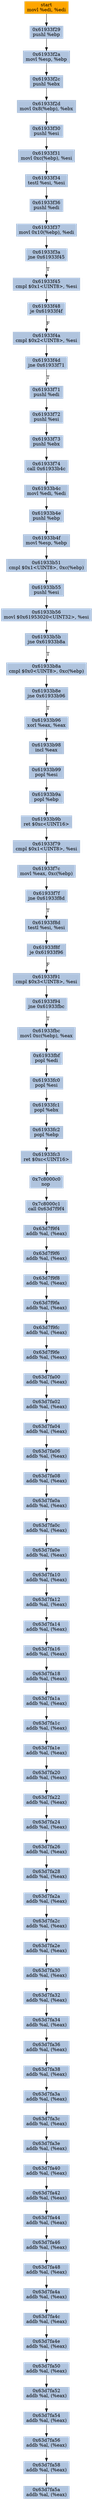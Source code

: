 digraph G {
node[shape=rectangle,style=filled,fillcolor=lightsteelblue,color=lightsteelblue]
bgcolor="transparent"
a0x61933f27movl_edi_edi[label="start\nmovl %edi, %edi",color="lightgrey",fillcolor="orange"];
a0x61933f29pushl_ebp[label="0x61933f29\npushl %ebp"];
a0x61933f2amovl_esp_ebp[label="0x61933f2a\nmovl %esp, %ebp"];
a0x61933f2cpushl_ebx[label="0x61933f2c\npushl %ebx"];
a0x61933f2dmovl_0x8ebp__ebx[label="0x61933f2d\nmovl 0x8(%ebp), %ebx"];
a0x61933f30pushl_esi[label="0x61933f30\npushl %esi"];
a0x61933f31movl_0xcebp__esi[label="0x61933f31\nmovl 0xc(%ebp), %esi"];
a0x61933f34testl_esi_esi[label="0x61933f34\ntestl %esi, %esi"];
a0x61933f36pushl_edi[label="0x61933f36\npushl %edi"];
a0x61933f37movl_0x10ebp__edi[label="0x61933f37\nmovl 0x10(%ebp), %edi"];
a0x61933f3ajne_0x61933f45[label="0x61933f3a\njne 0x61933f45"];
a0x61933f45cmpl_0x1UINT8_esi[label="0x61933f45\ncmpl $0x1<UINT8>, %esi"];
a0x61933f48je_0x61933f4f[label="0x61933f48\nje 0x61933f4f"];
a0x61933f4acmpl_0x2UINT8_esi[label="0x61933f4a\ncmpl $0x2<UINT8>, %esi"];
a0x61933f4djne_0x61933f71[label="0x61933f4d\njne 0x61933f71"];
a0x61933f71pushl_edi[label="0x61933f71\npushl %edi"];
a0x61933f72pushl_esi[label="0x61933f72\npushl %esi"];
a0x61933f73pushl_ebx[label="0x61933f73\npushl %ebx"];
a0x61933f74call_0x61933b4c[label="0x61933f74\ncall 0x61933b4c"];
a0x61933b4cmovl_edi_edi[label="0x61933b4c\nmovl %edi, %edi"];
a0x61933b4epushl_ebp[label="0x61933b4e\npushl %ebp"];
a0x61933b4fmovl_esp_ebp[label="0x61933b4f\nmovl %esp, %ebp"];
a0x61933b51cmpl_0x1UINT8_0xcebp_[label="0x61933b51\ncmpl $0x1<UINT8>, 0xc(%ebp)"];
a0x61933b55pushl_esi[label="0x61933b55\npushl %esi"];
a0x61933b56movl_0x61953020UINT32_esi[label="0x61933b56\nmovl $0x61953020<UINT32>, %esi"];
a0x61933b5bjne_0x61933b8a[label="0x61933b5b\njne 0x61933b8a"];
a0x61933b8acmpl_0x0UINT8_0xcebp_[label="0x61933b8a\ncmpl $0x0<UINT8>, 0xc(%ebp)"];
a0x61933b8ejne_0x61933b96[label="0x61933b8e\njne 0x61933b96"];
a0x61933b96xorl_eax_eax[label="0x61933b96\nxorl %eax, %eax"];
a0x61933b98incl_eax[label="0x61933b98\nincl %eax"];
a0x61933b99popl_esi[label="0x61933b99\npopl %esi"];
a0x61933b9apopl_ebp[label="0x61933b9a\npopl %ebp"];
a0x61933b9bret_0xcUINT16[label="0x61933b9b\nret $0xc<UINT16>"];
a0x61933f79cmpl_0x1UINT8_esi[label="0x61933f79\ncmpl $0x1<UINT8>, %esi"];
a0x61933f7cmovl_eax_0xcebp_[label="0x61933f7c\nmovl %eax, 0xc(%ebp)"];
a0x61933f7fjne_0x61933f8d[label="0x61933f7f\njne 0x61933f8d"];
a0x61933f8dtestl_esi_esi[label="0x61933f8d\ntestl %esi, %esi"];
a0x61933f8fje_0x61933f96[label="0x61933f8f\nje 0x61933f96"];
a0x61933f91cmpl_0x3UINT8_esi[label="0x61933f91\ncmpl $0x3<UINT8>, %esi"];
a0x61933f94jne_0x61933fbc[label="0x61933f94\njne 0x61933fbc"];
a0x61933fbcmovl_0xcebp__eax[label="0x61933fbc\nmovl 0xc(%ebp), %eax"];
a0x61933fbfpopl_edi[label="0x61933fbf\npopl %edi"];
a0x61933fc0popl_esi[label="0x61933fc0\npopl %esi"];
a0x61933fc1popl_ebx[label="0x61933fc1\npopl %ebx"];
a0x61933fc2popl_ebp[label="0x61933fc2\npopl %ebp"];
a0x61933fc3ret_0xcUINT16[label="0x61933fc3\nret $0xc<UINT16>"];
a0x7c8000c0nop_[label="0x7c8000c0\nnop "];
a0x7c8000c1call_0x63d7f9f4[label="0x7c8000c1\ncall 0x63d7f9f4"];
a0x63d7f9f4addb_al_eax_[label="0x63d7f9f4\naddb %al, (%eax)"];
a0x63d7f9f6addb_al_eax_[label="0x63d7f9f6\naddb %al, (%eax)"];
a0x63d7f9f8addb_al_eax_[label="0x63d7f9f8\naddb %al, (%eax)"];
a0x63d7f9faaddb_al_eax_[label="0x63d7f9fa\naddb %al, (%eax)"];
a0x63d7f9fcaddb_al_eax_[label="0x63d7f9fc\naddb %al, (%eax)"];
a0x63d7f9feaddb_al_eax_[label="0x63d7f9fe\naddb %al, (%eax)"];
a0x63d7fa00addb_al_eax_[label="0x63d7fa00\naddb %al, (%eax)"];
a0x63d7fa02addb_al_eax_[label="0x63d7fa02\naddb %al, (%eax)"];
a0x63d7fa04addb_al_eax_[label="0x63d7fa04\naddb %al, (%eax)"];
a0x63d7fa06addb_al_eax_[label="0x63d7fa06\naddb %al, (%eax)"];
a0x63d7fa08addb_al_eax_[label="0x63d7fa08\naddb %al, (%eax)"];
a0x63d7fa0aaddb_al_eax_[label="0x63d7fa0a\naddb %al, (%eax)"];
a0x63d7fa0caddb_al_eax_[label="0x63d7fa0c\naddb %al, (%eax)"];
a0x63d7fa0eaddb_al_eax_[label="0x63d7fa0e\naddb %al, (%eax)"];
a0x63d7fa10addb_al_eax_[label="0x63d7fa10\naddb %al, (%eax)"];
a0x63d7fa12addb_al_eax_[label="0x63d7fa12\naddb %al, (%eax)"];
a0x63d7fa14addb_al_eax_[label="0x63d7fa14\naddb %al, (%eax)"];
a0x63d7fa16addb_al_eax_[label="0x63d7fa16\naddb %al, (%eax)"];
a0x63d7fa18addb_al_eax_[label="0x63d7fa18\naddb %al, (%eax)"];
a0x63d7fa1aaddb_al_eax_[label="0x63d7fa1a\naddb %al, (%eax)"];
a0x63d7fa1caddb_al_eax_[label="0x63d7fa1c\naddb %al, (%eax)"];
a0x63d7fa1eaddb_al_eax_[label="0x63d7fa1e\naddb %al, (%eax)"];
a0x63d7fa20addb_al_eax_[label="0x63d7fa20\naddb %al, (%eax)"];
a0x63d7fa22addb_al_eax_[label="0x63d7fa22\naddb %al, (%eax)"];
a0x63d7fa24addb_al_eax_[label="0x63d7fa24\naddb %al, (%eax)"];
a0x63d7fa26addb_al_eax_[label="0x63d7fa26\naddb %al, (%eax)"];
a0x63d7fa28addb_al_eax_[label="0x63d7fa28\naddb %al, (%eax)"];
a0x63d7fa2aaddb_al_eax_[label="0x63d7fa2a\naddb %al, (%eax)"];
a0x63d7fa2caddb_al_eax_[label="0x63d7fa2c\naddb %al, (%eax)"];
a0x63d7fa2eaddb_al_eax_[label="0x63d7fa2e\naddb %al, (%eax)"];
a0x63d7fa30addb_al_eax_[label="0x63d7fa30\naddb %al, (%eax)"];
a0x63d7fa32addb_al_eax_[label="0x63d7fa32\naddb %al, (%eax)"];
a0x63d7fa34addb_al_eax_[label="0x63d7fa34\naddb %al, (%eax)"];
a0x63d7fa36addb_al_eax_[label="0x63d7fa36\naddb %al, (%eax)"];
a0x63d7fa38addb_al_eax_[label="0x63d7fa38\naddb %al, (%eax)"];
a0x63d7fa3aaddb_al_eax_[label="0x63d7fa3a\naddb %al, (%eax)"];
a0x63d7fa3caddb_al_eax_[label="0x63d7fa3c\naddb %al, (%eax)"];
a0x63d7fa3eaddb_al_eax_[label="0x63d7fa3e\naddb %al, (%eax)"];
a0x63d7fa40addb_al_eax_[label="0x63d7fa40\naddb %al, (%eax)"];
a0x63d7fa42addb_al_eax_[label="0x63d7fa42\naddb %al, (%eax)"];
a0x63d7fa44addb_al_eax_[label="0x63d7fa44\naddb %al, (%eax)"];
a0x63d7fa46addb_al_eax_[label="0x63d7fa46\naddb %al, (%eax)"];
a0x63d7fa48addb_al_eax_[label="0x63d7fa48\naddb %al, (%eax)"];
a0x63d7fa4aaddb_al_eax_[label="0x63d7fa4a\naddb %al, (%eax)"];
a0x63d7fa4caddb_al_eax_[label="0x63d7fa4c\naddb %al, (%eax)"];
a0x63d7fa4eaddb_al_eax_[label="0x63d7fa4e\naddb %al, (%eax)"];
a0x63d7fa50addb_al_eax_[label="0x63d7fa50\naddb %al, (%eax)"];
a0x63d7fa52addb_al_eax_[label="0x63d7fa52\naddb %al, (%eax)"];
a0x63d7fa54addb_al_eax_[label="0x63d7fa54\naddb %al, (%eax)"];
a0x63d7fa56addb_al_eax_[label="0x63d7fa56\naddb %al, (%eax)"];
a0x63d7fa58addb_al_eax_[label="0x63d7fa58\naddb %al, (%eax)"];
a0x63d7fa5aaddb_al_eax_[label="0x63d7fa5a\naddb %al, (%eax)"];
a0x61933f27movl_edi_edi -> a0x61933f29pushl_ebp [color="#000000"];
a0x61933f29pushl_ebp -> a0x61933f2amovl_esp_ebp [color="#000000"];
a0x61933f2amovl_esp_ebp -> a0x61933f2cpushl_ebx [color="#000000"];
a0x61933f2cpushl_ebx -> a0x61933f2dmovl_0x8ebp__ebx [color="#000000"];
a0x61933f2dmovl_0x8ebp__ebx -> a0x61933f30pushl_esi [color="#000000"];
a0x61933f30pushl_esi -> a0x61933f31movl_0xcebp__esi [color="#000000"];
a0x61933f31movl_0xcebp__esi -> a0x61933f34testl_esi_esi [color="#000000"];
a0x61933f34testl_esi_esi -> a0x61933f36pushl_edi [color="#000000"];
a0x61933f36pushl_edi -> a0x61933f37movl_0x10ebp__edi [color="#000000"];
a0x61933f37movl_0x10ebp__edi -> a0x61933f3ajne_0x61933f45 [color="#000000"];
a0x61933f3ajne_0x61933f45 -> a0x61933f45cmpl_0x1UINT8_esi [color="#000000",label="T"];
a0x61933f45cmpl_0x1UINT8_esi -> a0x61933f48je_0x61933f4f [color="#000000"];
a0x61933f48je_0x61933f4f -> a0x61933f4acmpl_0x2UINT8_esi [color="#000000",label="F"];
a0x61933f4acmpl_0x2UINT8_esi -> a0x61933f4djne_0x61933f71 [color="#000000"];
a0x61933f4djne_0x61933f71 -> a0x61933f71pushl_edi [color="#000000",label="T"];
a0x61933f71pushl_edi -> a0x61933f72pushl_esi [color="#000000"];
a0x61933f72pushl_esi -> a0x61933f73pushl_ebx [color="#000000"];
a0x61933f73pushl_ebx -> a0x61933f74call_0x61933b4c [color="#000000"];
a0x61933f74call_0x61933b4c -> a0x61933b4cmovl_edi_edi [color="#000000"];
a0x61933b4cmovl_edi_edi -> a0x61933b4epushl_ebp [color="#000000"];
a0x61933b4epushl_ebp -> a0x61933b4fmovl_esp_ebp [color="#000000"];
a0x61933b4fmovl_esp_ebp -> a0x61933b51cmpl_0x1UINT8_0xcebp_ [color="#000000"];
a0x61933b51cmpl_0x1UINT8_0xcebp_ -> a0x61933b55pushl_esi [color="#000000"];
a0x61933b55pushl_esi -> a0x61933b56movl_0x61953020UINT32_esi [color="#000000"];
a0x61933b56movl_0x61953020UINT32_esi -> a0x61933b5bjne_0x61933b8a [color="#000000"];
a0x61933b5bjne_0x61933b8a -> a0x61933b8acmpl_0x0UINT8_0xcebp_ [color="#000000",label="T"];
a0x61933b8acmpl_0x0UINT8_0xcebp_ -> a0x61933b8ejne_0x61933b96 [color="#000000"];
a0x61933b8ejne_0x61933b96 -> a0x61933b96xorl_eax_eax [color="#000000",label="T"];
a0x61933b96xorl_eax_eax -> a0x61933b98incl_eax [color="#000000"];
a0x61933b98incl_eax -> a0x61933b99popl_esi [color="#000000"];
a0x61933b99popl_esi -> a0x61933b9apopl_ebp [color="#000000"];
a0x61933b9apopl_ebp -> a0x61933b9bret_0xcUINT16 [color="#000000"];
a0x61933b9bret_0xcUINT16 -> a0x61933f79cmpl_0x1UINT8_esi [color="#000000"];
a0x61933f79cmpl_0x1UINT8_esi -> a0x61933f7cmovl_eax_0xcebp_ [color="#000000"];
a0x61933f7cmovl_eax_0xcebp_ -> a0x61933f7fjne_0x61933f8d [color="#000000"];
a0x61933f7fjne_0x61933f8d -> a0x61933f8dtestl_esi_esi [color="#000000",label="T"];
a0x61933f8dtestl_esi_esi -> a0x61933f8fje_0x61933f96 [color="#000000"];
a0x61933f8fje_0x61933f96 -> a0x61933f91cmpl_0x3UINT8_esi [color="#000000",label="F"];
a0x61933f91cmpl_0x3UINT8_esi -> a0x61933f94jne_0x61933fbc [color="#000000"];
a0x61933f94jne_0x61933fbc -> a0x61933fbcmovl_0xcebp__eax [color="#000000",label="T"];
a0x61933fbcmovl_0xcebp__eax -> a0x61933fbfpopl_edi [color="#000000"];
a0x61933fbfpopl_edi -> a0x61933fc0popl_esi [color="#000000"];
a0x61933fc0popl_esi -> a0x61933fc1popl_ebx [color="#000000"];
a0x61933fc1popl_ebx -> a0x61933fc2popl_ebp [color="#000000"];
a0x61933fc2popl_ebp -> a0x61933fc3ret_0xcUINT16 [color="#000000"];
a0x61933fc3ret_0xcUINT16 -> a0x7c8000c0nop_ [color="#000000"];
a0x7c8000c0nop_ -> a0x7c8000c1call_0x63d7f9f4 [color="#000000"];
a0x7c8000c1call_0x63d7f9f4 -> a0x63d7f9f4addb_al_eax_ [color="#000000"];
a0x63d7f9f4addb_al_eax_ -> a0x63d7f9f6addb_al_eax_ [color="#000000"];
a0x63d7f9f6addb_al_eax_ -> a0x63d7f9f8addb_al_eax_ [color="#000000"];
a0x63d7f9f8addb_al_eax_ -> a0x63d7f9faaddb_al_eax_ [color="#000000"];
a0x63d7f9faaddb_al_eax_ -> a0x63d7f9fcaddb_al_eax_ [color="#000000"];
a0x63d7f9fcaddb_al_eax_ -> a0x63d7f9feaddb_al_eax_ [color="#000000"];
a0x63d7f9feaddb_al_eax_ -> a0x63d7fa00addb_al_eax_ [color="#000000"];
a0x63d7fa00addb_al_eax_ -> a0x63d7fa02addb_al_eax_ [color="#000000"];
a0x63d7fa02addb_al_eax_ -> a0x63d7fa04addb_al_eax_ [color="#000000"];
a0x63d7fa04addb_al_eax_ -> a0x63d7fa06addb_al_eax_ [color="#000000"];
a0x63d7fa06addb_al_eax_ -> a0x63d7fa08addb_al_eax_ [color="#000000"];
a0x63d7fa08addb_al_eax_ -> a0x63d7fa0aaddb_al_eax_ [color="#000000"];
a0x63d7fa0aaddb_al_eax_ -> a0x63d7fa0caddb_al_eax_ [color="#000000"];
a0x63d7fa0caddb_al_eax_ -> a0x63d7fa0eaddb_al_eax_ [color="#000000"];
a0x63d7fa0eaddb_al_eax_ -> a0x63d7fa10addb_al_eax_ [color="#000000"];
a0x63d7fa10addb_al_eax_ -> a0x63d7fa12addb_al_eax_ [color="#000000"];
a0x63d7fa12addb_al_eax_ -> a0x63d7fa14addb_al_eax_ [color="#000000"];
a0x63d7fa14addb_al_eax_ -> a0x63d7fa16addb_al_eax_ [color="#000000"];
a0x63d7fa16addb_al_eax_ -> a0x63d7fa18addb_al_eax_ [color="#000000"];
a0x63d7fa18addb_al_eax_ -> a0x63d7fa1aaddb_al_eax_ [color="#000000"];
a0x63d7fa1aaddb_al_eax_ -> a0x63d7fa1caddb_al_eax_ [color="#000000"];
a0x63d7fa1caddb_al_eax_ -> a0x63d7fa1eaddb_al_eax_ [color="#000000"];
a0x63d7fa1eaddb_al_eax_ -> a0x63d7fa20addb_al_eax_ [color="#000000"];
a0x63d7fa20addb_al_eax_ -> a0x63d7fa22addb_al_eax_ [color="#000000"];
a0x63d7fa22addb_al_eax_ -> a0x63d7fa24addb_al_eax_ [color="#000000"];
a0x63d7fa24addb_al_eax_ -> a0x63d7fa26addb_al_eax_ [color="#000000"];
a0x63d7fa26addb_al_eax_ -> a0x63d7fa28addb_al_eax_ [color="#000000"];
a0x63d7fa28addb_al_eax_ -> a0x63d7fa2aaddb_al_eax_ [color="#000000"];
a0x63d7fa2aaddb_al_eax_ -> a0x63d7fa2caddb_al_eax_ [color="#000000"];
a0x63d7fa2caddb_al_eax_ -> a0x63d7fa2eaddb_al_eax_ [color="#000000"];
a0x63d7fa2eaddb_al_eax_ -> a0x63d7fa30addb_al_eax_ [color="#000000"];
a0x63d7fa30addb_al_eax_ -> a0x63d7fa32addb_al_eax_ [color="#000000"];
a0x63d7fa32addb_al_eax_ -> a0x63d7fa34addb_al_eax_ [color="#000000"];
a0x63d7fa34addb_al_eax_ -> a0x63d7fa36addb_al_eax_ [color="#000000"];
a0x63d7fa36addb_al_eax_ -> a0x63d7fa38addb_al_eax_ [color="#000000"];
a0x63d7fa38addb_al_eax_ -> a0x63d7fa3aaddb_al_eax_ [color="#000000"];
a0x63d7fa3aaddb_al_eax_ -> a0x63d7fa3caddb_al_eax_ [color="#000000"];
a0x63d7fa3caddb_al_eax_ -> a0x63d7fa3eaddb_al_eax_ [color="#000000"];
a0x63d7fa3eaddb_al_eax_ -> a0x63d7fa40addb_al_eax_ [color="#000000"];
a0x63d7fa40addb_al_eax_ -> a0x63d7fa42addb_al_eax_ [color="#000000"];
a0x63d7fa42addb_al_eax_ -> a0x63d7fa44addb_al_eax_ [color="#000000"];
a0x63d7fa44addb_al_eax_ -> a0x63d7fa46addb_al_eax_ [color="#000000"];
a0x63d7fa46addb_al_eax_ -> a0x63d7fa48addb_al_eax_ [color="#000000"];
a0x63d7fa48addb_al_eax_ -> a0x63d7fa4aaddb_al_eax_ [color="#000000"];
a0x63d7fa4aaddb_al_eax_ -> a0x63d7fa4caddb_al_eax_ [color="#000000"];
a0x63d7fa4caddb_al_eax_ -> a0x63d7fa4eaddb_al_eax_ [color="#000000"];
a0x63d7fa4eaddb_al_eax_ -> a0x63d7fa50addb_al_eax_ [color="#000000"];
a0x63d7fa50addb_al_eax_ -> a0x63d7fa52addb_al_eax_ [color="#000000"];
a0x63d7fa52addb_al_eax_ -> a0x63d7fa54addb_al_eax_ [color="#000000"];
a0x63d7fa54addb_al_eax_ -> a0x63d7fa56addb_al_eax_ [color="#000000"];
a0x63d7fa56addb_al_eax_ -> a0x63d7fa58addb_al_eax_ [color="#000000"];
a0x63d7fa58addb_al_eax_ -> a0x63d7fa5aaddb_al_eax_ [color="#000000"];
}
